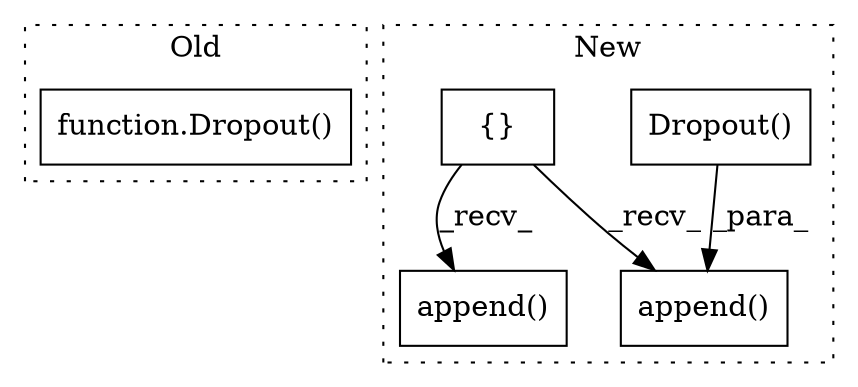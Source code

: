 digraph G {
subgraph cluster0 {
1 [label="function.Dropout()" a="75" s="1510,1525" l="8,1" shape="box"];
label = "Old";
style="dotted";
}
subgraph cluster1 {
2 [label="Dropout()" a="75" s="595,613" l="11,1" shape="box"];
3 [label="append()" a="75" s="583,614" l="12,1" shape="box"];
4 [label="{}" a="59" s="572,572" l="2,1" shape="box"];
5 [label="append()" a="75" s="942,1009" l="12,1" shape="box"];
label = "New";
style="dotted";
}
2 -> 3 [label="_para_"];
4 -> 5 [label="_recv_"];
4 -> 3 [label="_recv_"];
}